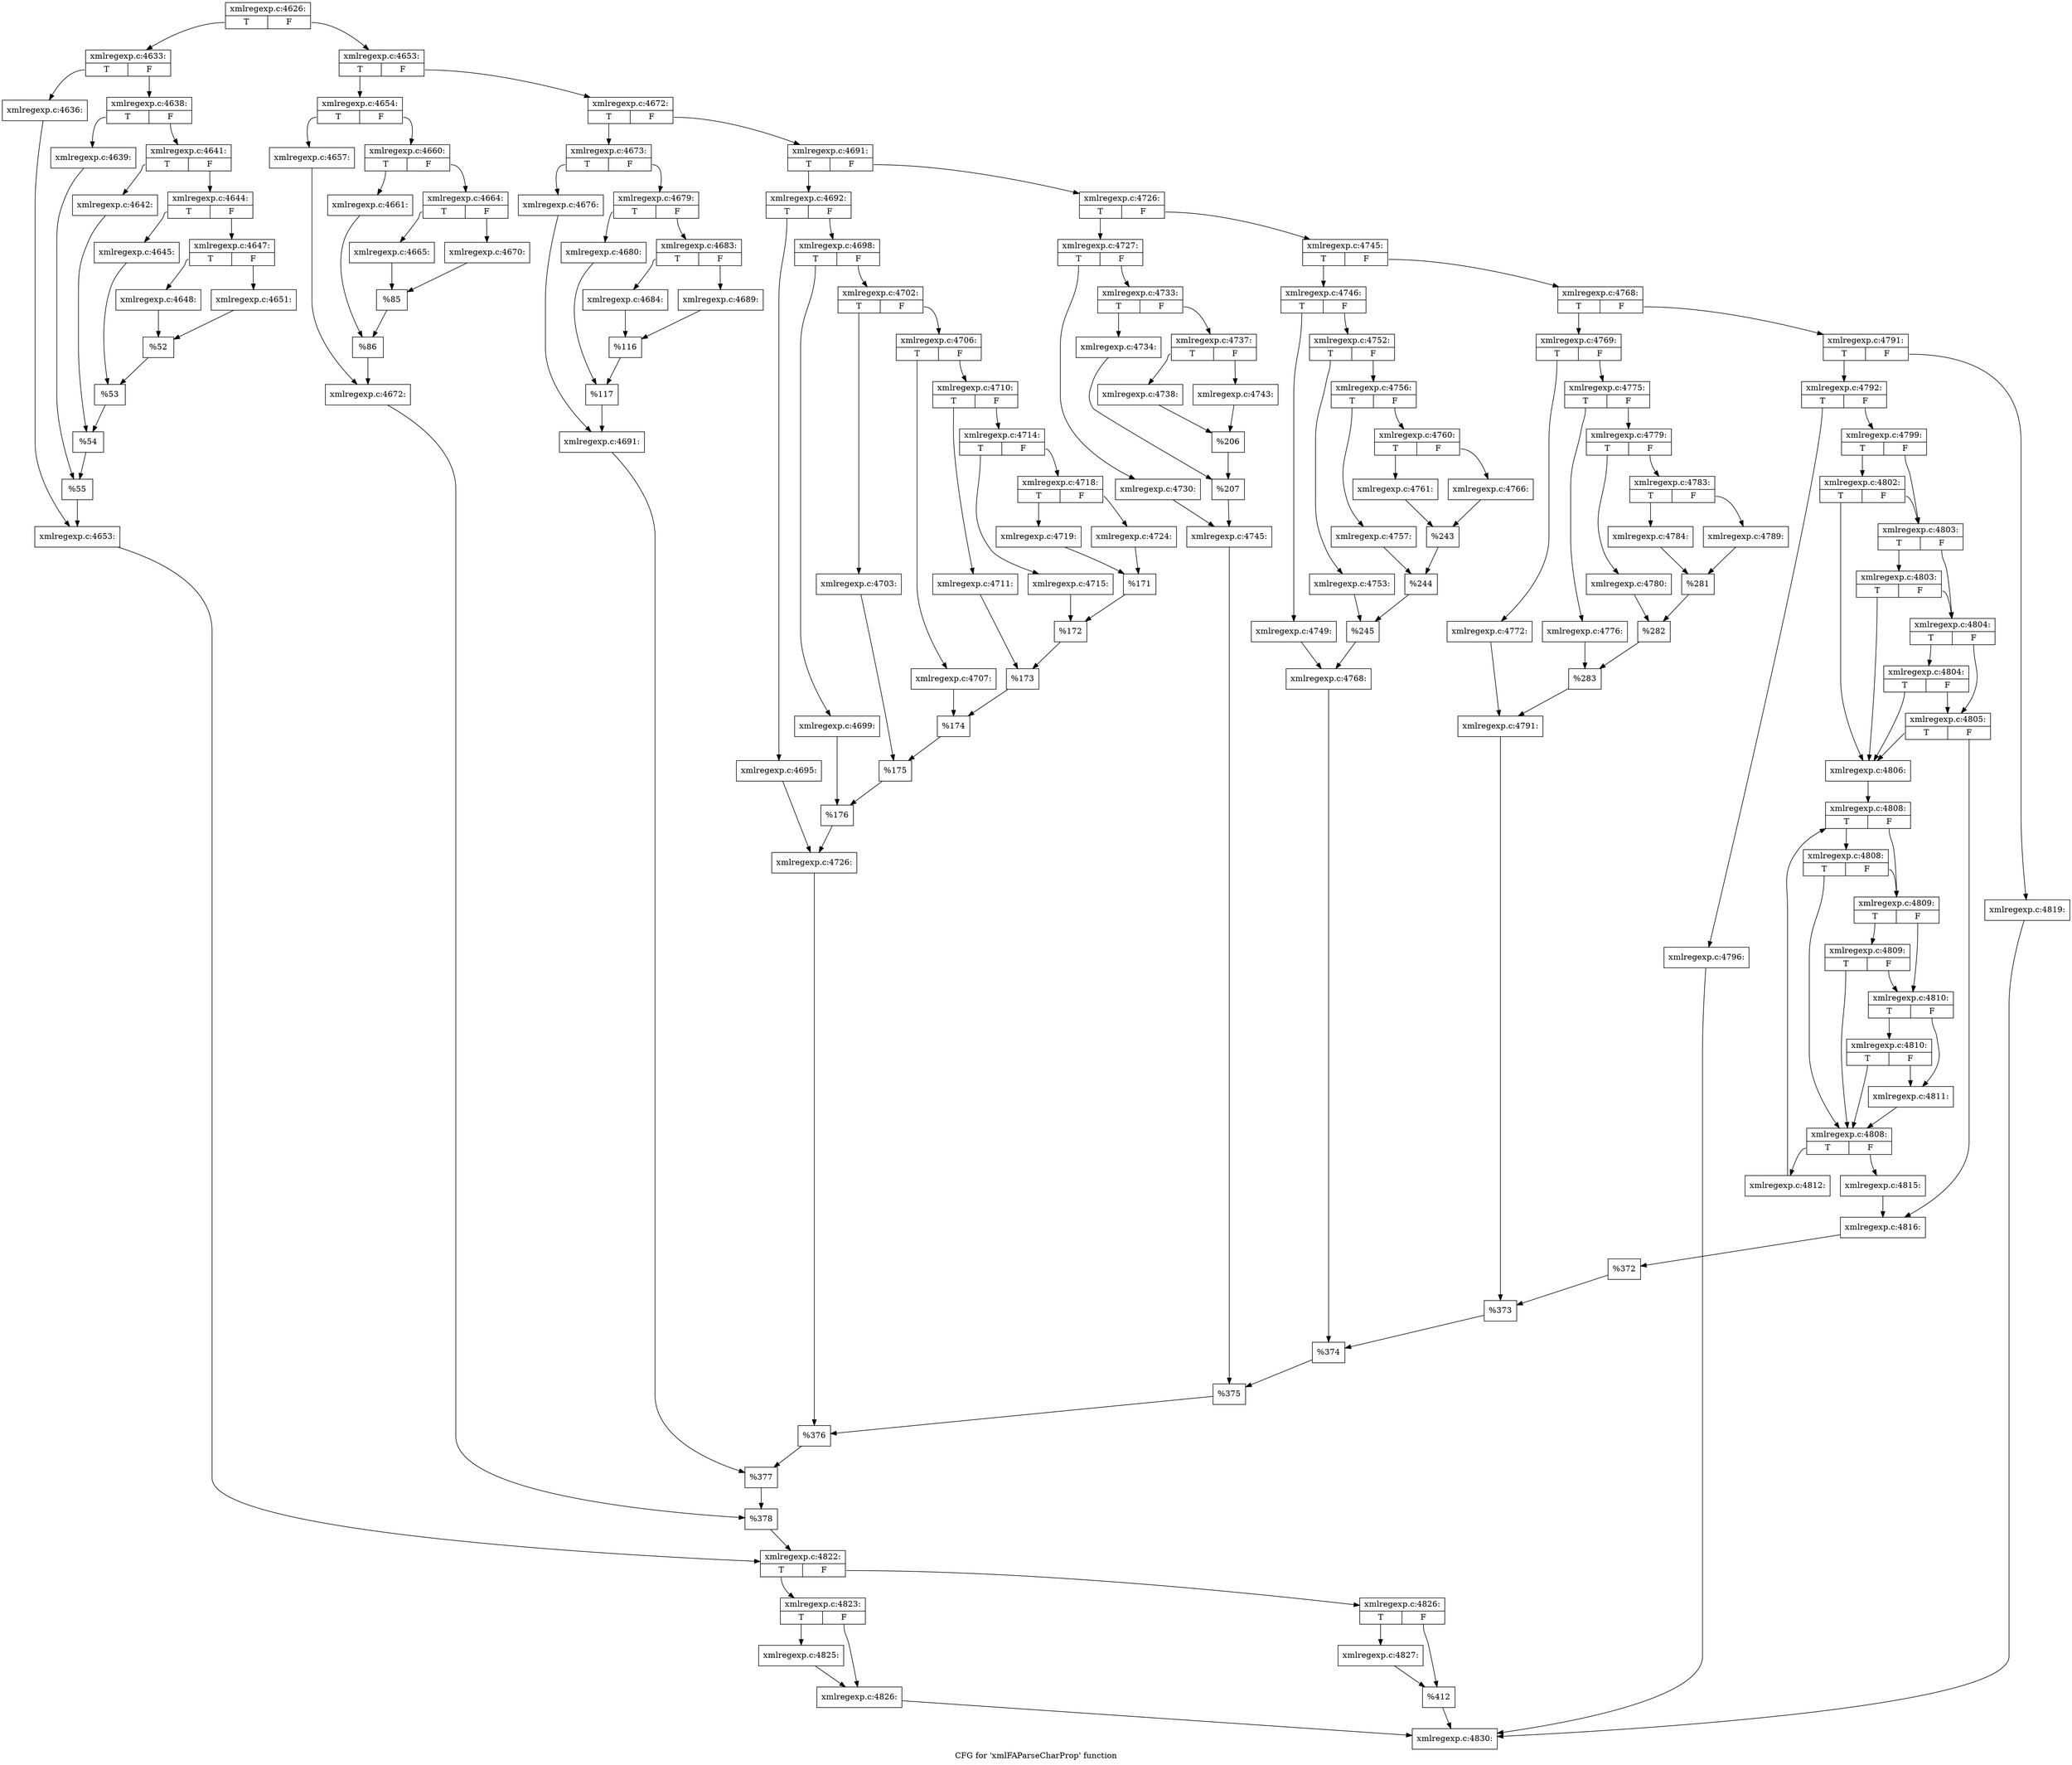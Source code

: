 digraph "CFG for 'xmlFAParseCharProp' function" {
	label="CFG for 'xmlFAParseCharProp' function";

	Node0x4308970 [shape=record,label="{xmlregexp.c:4626:|{<s0>T|<s1>F}}"];
	Node0x4308970:s0 -> Node0x431e220;
	Node0x4308970:s1 -> Node0x431e2c0;
	Node0x431e220 [shape=record,label="{xmlregexp.c:4633:|{<s0>T|<s1>F}}"];
	Node0x431e220:s0 -> Node0x431ec30;
	Node0x431e220:s1 -> Node0x431ecd0;
	Node0x431ec30 [shape=record,label="{xmlregexp.c:4636:}"];
	Node0x431ec30 -> Node0x431ec80;
	Node0x431ecd0 [shape=record,label="{xmlregexp.c:4638:|{<s0>T|<s1>F}}"];
	Node0x431ecd0:s0 -> Node0x431f4a0;
	Node0x431ecd0:s1 -> Node0x431f540;
	Node0x431f4a0 [shape=record,label="{xmlregexp.c:4639:}"];
	Node0x431f4a0 -> Node0x431f4f0;
	Node0x431f540 [shape=record,label="{xmlregexp.c:4641:|{<s0>T|<s1>F}}"];
	Node0x431f540:s0 -> Node0x431fd10;
	Node0x431f540:s1 -> Node0x431fdb0;
	Node0x431fd10 [shape=record,label="{xmlregexp.c:4642:}"];
	Node0x431fd10 -> Node0x431fd60;
	Node0x431fdb0 [shape=record,label="{xmlregexp.c:4644:|{<s0>T|<s1>F}}"];
	Node0x431fdb0:s0 -> Node0x4320580;
	Node0x431fdb0:s1 -> Node0x4320620;
	Node0x4320580 [shape=record,label="{xmlregexp.c:4645:}"];
	Node0x4320580 -> Node0x43205d0;
	Node0x4320620 [shape=record,label="{xmlregexp.c:4647:|{<s0>T|<s1>F}}"];
	Node0x4320620:s0 -> Node0x4320df0;
	Node0x4320620:s1 -> Node0x4320e90;
	Node0x4320df0 [shape=record,label="{xmlregexp.c:4648:}"];
	Node0x4320df0 -> Node0x4320e40;
	Node0x4320e90 [shape=record,label="{xmlregexp.c:4651:}"];
	Node0x4320e90 -> Node0x4320e40;
	Node0x4320e40 [shape=record,label="{%52}"];
	Node0x4320e40 -> Node0x43205d0;
	Node0x43205d0 [shape=record,label="{%53}"];
	Node0x43205d0 -> Node0x431fd60;
	Node0x431fd60 [shape=record,label="{%54}"];
	Node0x431fd60 -> Node0x431f4f0;
	Node0x431f4f0 [shape=record,label="{%55}"];
	Node0x431f4f0 -> Node0x431ec80;
	Node0x431ec80 [shape=record,label="{xmlregexp.c:4653:}"];
	Node0x431ec80 -> Node0x431e270;
	Node0x431e2c0 [shape=record,label="{xmlregexp.c:4653:|{<s0>T|<s1>F}}"];
	Node0x431e2c0:s0 -> Node0x4321bd0;
	Node0x431e2c0:s1 -> Node0x4321c70;
	Node0x4321bd0 [shape=record,label="{xmlregexp.c:4654:|{<s0>T|<s1>F}}"];
	Node0x4321bd0:s0 -> Node0x43225e0;
	Node0x4321bd0:s1 -> Node0x4322680;
	Node0x43225e0 [shape=record,label="{xmlregexp.c:4657:}"];
	Node0x43225e0 -> Node0x4322630;
	Node0x4322680 [shape=record,label="{xmlregexp.c:4660:|{<s0>T|<s1>F}}"];
	Node0x4322680:s0 -> Node0x4322e50;
	Node0x4322680:s1 -> Node0x4322ef0;
	Node0x4322e50 [shape=record,label="{xmlregexp.c:4661:}"];
	Node0x4322e50 -> Node0x4322ea0;
	Node0x4322ef0 [shape=record,label="{xmlregexp.c:4664:|{<s0>T|<s1>F}}"];
	Node0x4322ef0:s0 -> Node0x43236c0;
	Node0x4322ef0:s1 -> Node0x4323760;
	Node0x43236c0 [shape=record,label="{xmlregexp.c:4665:}"];
	Node0x43236c0 -> Node0x4323710;
	Node0x4323760 [shape=record,label="{xmlregexp.c:4670:}"];
	Node0x4323760 -> Node0x4323710;
	Node0x4323710 [shape=record,label="{%85}"];
	Node0x4323710 -> Node0x4322ea0;
	Node0x4322ea0 [shape=record,label="{%86}"];
	Node0x4322ea0 -> Node0x4322630;
	Node0x4322630 [shape=record,label="{xmlregexp.c:4672:}"];
	Node0x4322630 -> Node0x4321c20;
	Node0x4321c70 [shape=record,label="{xmlregexp.c:4672:|{<s0>T|<s1>F}}"];
	Node0x4321c70:s0 -> Node0x4324380;
	Node0x4321c70:s1 -> Node0x4324420;
	Node0x4324380 [shape=record,label="{xmlregexp.c:4673:|{<s0>T|<s1>F}}"];
	Node0x4324380:s0 -> Node0x4324d90;
	Node0x4324380:s1 -> Node0x4324e30;
	Node0x4324d90 [shape=record,label="{xmlregexp.c:4676:}"];
	Node0x4324d90 -> Node0x4324de0;
	Node0x4324e30 [shape=record,label="{xmlregexp.c:4679:|{<s0>T|<s1>F}}"];
	Node0x4324e30:s0 -> Node0x4325600;
	Node0x4324e30:s1 -> Node0x43256a0;
	Node0x4325600 [shape=record,label="{xmlregexp.c:4680:}"];
	Node0x4325600 -> Node0x4325650;
	Node0x43256a0 [shape=record,label="{xmlregexp.c:4683:|{<s0>T|<s1>F}}"];
	Node0x43256a0:s0 -> Node0x4325e70;
	Node0x43256a0:s1 -> Node0x4325f10;
	Node0x4325e70 [shape=record,label="{xmlregexp.c:4684:}"];
	Node0x4325e70 -> Node0x4325ec0;
	Node0x4325f10 [shape=record,label="{xmlregexp.c:4689:}"];
	Node0x4325f10 -> Node0x4325ec0;
	Node0x4325ec0 [shape=record,label="{%116}"];
	Node0x4325ec0 -> Node0x4325650;
	Node0x4325650 [shape=record,label="{%117}"];
	Node0x4325650 -> Node0x4324de0;
	Node0x4324de0 [shape=record,label="{xmlregexp.c:4691:}"];
	Node0x4324de0 -> Node0x43243d0;
	Node0x4324420 [shape=record,label="{xmlregexp.c:4691:|{<s0>T|<s1>F}}"];
	Node0x4324420:s0 -> Node0x4326b30;
	Node0x4324420:s1 -> Node0x4326bd0;
	Node0x4326b30 [shape=record,label="{xmlregexp.c:4692:|{<s0>T|<s1>F}}"];
	Node0x4326b30:s0 -> Node0x4327500;
	Node0x4326b30:s1 -> Node0x43275a0;
	Node0x4327500 [shape=record,label="{xmlregexp.c:4695:}"];
	Node0x4327500 -> Node0x4327550;
	Node0x43275a0 [shape=record,label="{xmlregexp.c:4698:|{<s0>T|<s1>F}}"];
	Node0x43275a0:s0 -> Node0x4327d70;
	Node0x43275a0:s1 -> Node0x4327e10;
	Node0x4327d70 [shape=record,label="{xmlregexp.c:4699:}"];
	Node0x4327d70 -> Node0x4327dc0;
	Node0x4327e10 [shape=record,label="{xmlregexp.c:4702:|{<s0>T|<s1>F}}"];
	Node0x4327e10:s0 -> Node0x43285e0;
	Node0x4327e10:s1 -> Node0x4328680;
	Node0x43285e0 [shape=record,label="{xmlregexp.c:4703:}"];
	Node0x43285e0 -> Node0x4328630;
	Node0x4328680 [shape=record,label="{xmlregexp.c:4706:|{<s0>T|<s1>F}}"];
	Node0x4328680:s0 -> Node0x4328e50;
	Node0x4328680:s1 -> Node0x4328ef0;
	Node0x4328e50 [shape=record,label="{xmlregexp.c:4707:}"];
	Node0x4328e50 -> Node0x4328ea0;
	Node0x4328ef0 [shape=record,label="{xmlregexp.c:4710:|{<s0>T|<s1>F}}"];
	Node0x4328ef0:s0 -> Node0x43296c0;
	Node0x4328ef0:s1 -> Node0x4329760;
	Node0x43296c0 [shape=record,label="{xmlregexp.c:4711:}"];
	Node0x43296c0 -> Node0x4329710;
	Node0x4329760 [shape=record,label="{xmlregexp.c:4714:|{<s0>T|<s1>F}}"];
	Node0x4329760:s0 -> Node0x4329f30;
	Node0x4329760:s1 -> Node0x4329fd0;
	Node0x4329f30 [shape=record,label="{xmlregexp.c:4715:}"];
	Node0x4329f30 -> Node0x4329f80;
	Node0x4329fd0 [shape=record,label="{xmlregexp.c:4718:|{<s0>T|<s1>F}}"];
	Node0x4329fd0:s0 -> Node0x432a7a0;
	Node0x4329fd0:s1 -> Node0x432a840;
	Node0x432a7a0 [shape=record,label="{xmlregexp.c:4719:}"];
	Node0x432a7a0 -> Node0x432a7f0;
	Node0x432a840 [shape=record,label="{xmlregexp.c:4724:}"];
	Node0x432a840 -> Node0x432a7f0;
	Node0x432a7f0 [shape=record,label="{%171}"];
	Node0x432a7f0 -> Node0x4329f80;
	Node0x4329f80 [shape=record,label="{%172}"];
	Node0x4329f80 -> Node0x4329710;
	Node0x4329710 [shape=record,label="{%173}"];
	Node0x4329710 -> Node0x4328ea0;
	Node0x4328ea0 [shape=record,label="{%174}"];
	Node0x4328ea0 -> Node0x4328630;
	Node0x4328630 [shape=record,label="{%175}"];
	Node0x4328630 -> Node0x4327dc0;
	Node0x4327dc0 [shape=record,label="{%176}"];
	Node0x4327dc0 -> Node0x4327550;
	Node0x4327550 [shape=record,label="{xmlregexp.c:4726:}"];
	Node0x4327550 -> Node0x4326b80;
	Node0x4326bd0 [shape=record,label="{xmlregexp.c:4726:|{<s0>T|<s1>F}}"];
	Node0x4326bd0:s0 -> Node0x432b6a0;
	Node0x4326bd0:s1 -> Node0x432b740;
	Node0x432b6a0 [shape=record,label="{xmlregexp.c:4727:|{<s0>T|<s1>F}}"];
	Node0x432b6a0:s0 -> Node0x432c0b0;
	Node0x432b6a0:s1 -> Node0x432c150;
	Node0x432c0b0 [shape=record,label="{xmlregexp.c:4730:}"];
	Node0x432c0b0 -> Node0x432c100;
	Node0x432c150 [shape=record,label="{xmlregexp.c:4733:|{<s0>T|<s1>F}}"];
	Node0x432c150:s0 -> Node0x432c920;
	Node0x432c150:s1 -> Node0x432c9c0;
	Node0x432c920 [shape=record,label="{xmlregexp.c:4734:}"];
	Node0x432c920 -> Node0x432c970;
	Node0x432c9c0 [shape=record,label="{xmlregexp.c:4737:|{<s0>T|<s1>F}}"];
	Node0x432c9c0:s0 -> Node0x432d190;
	Node0x432c9c0:s1 -> Node0x432d230;
	Node0x432d190 [shape=record,label="{xmlregexp.c:4738:}"];
	Node0x432d190 -> Node0x432d1e0;
	Node0x432d230 [shape=record,label="{xmlregexp.c:4743:}"];
	Node0x432d230 -> Node0x432d1e0;
	Node0x432d1e0 [shape=record,label="{%206}"];
	Node0x432d1e0 -> Node0x432c970;
	Node0x432c970 [shape=record,label="{%207}"];
	Node0x432c970 -> Node0x432c100;
	Node0x432c100 [shape=record,label="{xmlregexp.c:4745:}"];
	Node0x432c100 -> Node0x432b6f0;
	Node0x432b740 [shape=record,label="{xmlregexp.c:4745:|{<s0>T|<s1>F}}"];
	Node0x432b740:s0 -> Node0x432de50;
	Node0x432b740:s1 -> Node0x432def0;
	Node0x432de50 [shape=record,label="{xmlregexp.c:4746:|{<s0>T|<s1>F}}"];
	Node0x432de50:s0 -> Node0x432e820;
	Node0x432de50:s1 -> Node0x432e8c0;
	Node0x432e820 [shape=record,label="{xmlregexp.c:4749:}"];
	Node0x432e820 -> Node0x432e870;
	Node0x432e8c0 [shape=record,label="{xmlregexp.c:4752:|{<s0>T|<s1>F}}"];
	Node0x432e8c0:s0 -> Node0x432f090;
	Node0x432e8c0:s1 -> Node0x432f130;
	Node0x432f090 [shape=record,label="{xmlregexp.c:4753:}"];
	Node0x432f090 -> Node0x432f0e0;
	Node0x432f130 [shape=record,label="{xmlregexp.c:4756:|{<s0>T|<s1>F}}"];
	Node0x432f130:s0 -> Node0x432f900;
	Node0x432f130:s1 -> Node0x432f9a0;
	Node0x432f900 [shape=record,label="{xmlregexp.c:4757:}"];
	Node0x432f900 -> Node0x432f950;
	Node0x432f9a0 [shape=record,label="{xmlregexp.c:4760:|{<s0>T|<s1>F}}"];
	Node0x432f9a0:s0 -> Node0x4330170;
	Node0x432f9a0:s1 -> Node0x4330210;
	Node0x4330170 [shape=record,label="{xmlregexp.c:4761:}"];
	Node0x4330170 -> Node0x43301c0;
	Node0x4330210 [shape=record,label="{xmlregexp.c:4766:}"];
	Node0x4330210 -> Node0x43301c0;
	Node0x43301c0 [shape=record,label="{%243}"];
	Node0x43301c0 -> Node0x432f950;
	Node0x432f950 [shape=record,label="{%244}"];
	Node0x432f950 -> Node0x432f0e0;
	Node0x432f0e0 [shape=record,label="{%245}"];
	Node0x432f0e0 -> Node0x432e870;
	Node0x432e870 [shape=record,label="{xmlregexp.c:4768:}"];
	Node0x432e870 -> Node0x432dea0;
	Node0x432def0 [shape=record,label="{xmlregexp.c:4768:|{<s0>T|<s1>F}}"];
	Node0x432def0:s0 -> Node0x4330ec0;
	Node0x432def0:s1 -> Node0x4330f60;
	Node0x4330ec0 [shape=record,label="{xmlregexp.c:4769:|{<s0>T|<s1>F}}"];
	Node0x4330ec0:s0 -> Node0x4331890;
	Node0x4330ec0:s1 -> Node0x4331930;
	Node0x4331890 [shape=record,label="{xmlregexp.c:4772:}"];
	Node0x4331890 -> Node0x43318e0;
	Node0x4331930 [shape=record,label="{xmlregexp.c:4775:|{<s0>T|<s1>F}}"];
	Node0x4331930:s0 -> Node0x4332100;
	Node0x4331930:s1 -> Node0x43321a0;
	Node0x4332100 [shape=record,label="{xmlregexp.c:4776:}"];
	Node0x4332100 -> Node0x4332150;
	Node0x43321a0 [shape=record,label="{xmlregexp.c:4779:|{<s0>T|<s1>F}}"];
	Node0x43321a0:s0 -> Node0x4332970;
	Node0x43321a0:s1 -> Node0x4332a10;
	Node0x4332970 [shape=record,label="{xmlregexp.c:4780:}"];
	Node0x4332970 -> Node0x43329c0;
	Node0x4332a10 [shape=record,label="{xmlregexp.c:4783:|{<s0>T|<s1>F}}"];
	Node0x4332a10:s0 -> Node0x43331e0;
	Node0x4332a10:s1 -> Node0x4333280;
	Node0x43331e0 [shape=record,label="{xmlregexp.c:4784:}"];
	Node0x43331e0 -> Node0x4333230;
	Node0x4333280 [shape=record,label="{xmlregexp.c:4789:}"];
	Node0x4333280 -> Node0x4333230;
	Node0x4333230 [shape=record,label="{%281}"];
	Node0x4333230 -> Node0x43329c0;
	Node0x43329c0 [shape=record,label="{%282}"];
	Node0x43329c0 -> Node0x4332150;
	Node0x4332150 [shape=record,label="{%283}"];
	Node0x4332150 -> Node0x43318e0;
	Node0x43318e0 [shape=record,label="{xmlregexp.c:4791:}"];
	Node0x43318e0 -> Node0x4330f10;
	Node0x4330f60 [shape=record,label="{xmlregexp.c:4791:|{<s0>T|<s1>F}}"];
	Node0x4330f60:s0 -> Node0x4333f30;
	Node0x4330f60:s1 -> Node0x4333fd0;
	Node0x4333f30 [shape=record,label="{xmlregexp.c:4792:|{<s0>T|<s1>F}}"];
	Node0x4333f30:s0 -> Node0x4334bd0;
	Node0x4333f30:s1 -> Node0x4334c20;
	Node0x4334bd0 [shape=record,label="{xmlregexp.c:4796:}"];
	Node0x4334bd0 -> Node0x433ac10;
	Node0x4334c20 [shape=record,label="{xmlregexp.c:4799:|{<s0>T|<s1>F}}"];
	Node0x4334c20:s0 -> Node0x4335f80;
	Node0x4334c20:s1 -> Node0x4335f00;
	Node0x4335f80 [shape=record,label="{xmlregexp.c:4802:|{<s0>T|<s1>F}}"];
	Node0x4335f80:s0 -> Node0x4335d60;
	Node0x4335f80:s1 -> Node0x4335f00;
	Node0x4335f00 [shape=record,label="{xmlregexp.c:4803:|{<s0>T|<s1>F}}"];
	Node0x4335f00:s0 -> Node0x43364a0;
	Node0x4335f00:s1 -> Node0x4335e80;
	Node0x43364a0 [shape=record,label="{xmlregexp.c:4803:|{<s0>T|<s1>F}}"];
	Node0x43364a0:s0 -> Node0x4335d60;
	Node0x43364a0:s1 -> Node0x4335e80;
	Node0x4335e80 [shape=record,label="{xmlregexp.c:4804:|{<s0>T|<s1>F}}"];
	Node0x4335e80:s0 -> Node0x4336960;
	Node0x4335e80:s1 -> Node0x4335e00;
	Node0x4336960 [shape=record,label="{xmlregexp.c:4804:|{<s0>T|<s1>F}}"];
	Node0x4336960:s0 -> Node0x4335d60;
	Node0x4336960:s1 -> Node0x4335e00;
	Node0x4335e00 [shape=record,label="{xmlregexp.c:4805:|{<s0>T|<s1>F}}"];
	Node0x4335e00:s0 -> Node0x4335d60;
	Node0x4335e00:s1 -> Node0x4335db0;
	Node0x4335d60 [shape=record,label="{xmlregexp.c:4806:}"];
	Node0x4335d60 -> Node0x4337670;
	Node0x4337670 [shape=record,label="{xmlregexp.c:4808:|{<s0>T|<s1>F}}"];
	Node0x4337670:s0 -> Node0x4337ab0;
	Node0x4337670:s1 -> Node0x4337a30;
	Node0x4337ab0 [shape=record,label="{xmlregexp.c:4808:|{<s0>T|<s1>F}}"];
	Node0x4337ab0:s0 -> Node0x4337910;
	Node0x4337ab0:s1 -> Node0x4337a30;
	Node0x4337a30 [shape=record,label="{xmlregexp.c:4809:|{<s0>T|<s1>F}}"];
	Node0x4337a30:s0 -> Node0x4337e90;
	Node0x4337a30:s1 -> Node0x43379b0;
	Node0x4337e90 [shape=record,label="{xmlregexp.c:4809:|{<s0>T|<s1>F}}"];
	Node0x4337e90:s0 -> Node0x4337910;
	Node0x4337e90:s1 -> Node0x43379b0;
	Node0x43379b0 [shape=record,label="{xmlregexp.c:4810:|{<s0>T|<s1>F}}"];
	Node0x43379b0:s0 -> Node0x4338310;
	Node0x43379b0:s1 -> Node0x4337960;
	Node0x4338310 [shape=record,label="{xmlregexp.c:4810:|{<s0>T|<s1>F}}"];
	Node0x4338310:s0 -> Node0x4337910;
	Node0x4338310:s1 -> Node0x4337960;
	Node0x4337960 [shape=record,label="{xmlregexp.c:4811:}"];
	Node0x4337960 -> Node0x4337910;
	Node0x4337910 [shape=record,label="{xmlregexp.c:4808:|{<s0>T|<s1>F}}"];
	Node0x4337910:s0 -> Node0x4338790;
	Node0x4337910:s1 -> Node0x4337890;
	Node0x4338790 [shape=record,label="{xmlregexp.c:4812:}"];
	Node0x4338790 -> Node0x4337670;
	Node0x4337890 [shape=record,label="{xmlregexp.c:4815:}"];
	Node0x4337890 -> Node0x4335db0;
	Node0x4335db0 [shape=record,label="{xmlregexp.c:4816:}"];
	Node0x4335db0 -> Node0x4333f80;
	Node0x4333fd0 [shape=record,label="{xmlregexp.c:4819:}"];
	Node0x4333fd0 -> Node0x433ac10;
	Node0x4333f80 [shape=record,label="{%372}"];
	Node0x4333f80 -> Node0x4330f10;
	Node0x4330f10 [shape=record,label="{%373}"];
	Node0x4330f10 -> Node0x432dea0;
	Node0x432dea0 [shape=record,label="{%374}"];
	Node0x432dea0 -> Node0x432b6f0;
	Node0x432b6f0 [shape=record,label="{%375}"];
	Node0x432b6f0 -> Node0x4326b80;
	Node0x4326b80 [shape=record,label="{%376}"];
	Node0x4326b80 -> Node0x43243d0;
	Node0x43243d0 [shape=record,label="{%377}"];
	Node0x43243d0 -> Node0x4321c20;
	Node0x4321c20 [shape=record,label="{%378}"];
	Node0x4321c20 -> Node0x431e270;
	Node0x431e270 [shape=record,label="{xmlregexp.c:4822:|{<s0>T|<s1>F}}"];
	Node0x431e270:s0 -> Node0x4339da0;
	Node0x431e270:s1 -> Node0x433ac60;
	Node0x4339da0 [shape=record,label="{xmlregexp.c:4823:|{<s0>T|<s1>F}}"];
	Node0x4339da0:s0 -> Node0x433b470;
	Node0x4339da0:s1 -> Node0x433b4c0;
	Node0x433b470 [shape=record,label="{xmlregexp.c:4825:}"];
	Node0x433b470 -> Node0x433b4c0;
	Node0x433b4c0 [shape=record,label="{xmlregexp.c:4826:}"];
	Node0x433b4c0 -> Node0x433ac10;
	Node0x433ac60 [shape=record,label="{xmlregexp.c:4826:|{<s0>T|<s1>F}}"];
	Node0x433ac60:s0 -> Node0x433bdc0;
	Node0x433ac60:s1 -> Node0x433be10;
	Node0x433bdc0 [shape=record,label="{xmlregexp.c:4827:}"];
	Node0x433bdc0 -> Node0x433be10;
	Node0x433be10 [shape=record,label="{%412}"];
	Node0x433be10 -> Node0x433ac10;
	Node0x433ac10 [shape=record,label="{xmlregexp.c:4830:}"];
}
